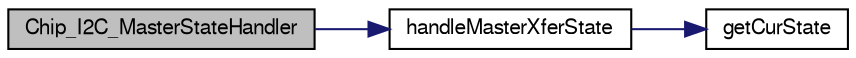 digraph "Chip_I2C_MasterStateHandler"
{
  edge [fontname="FreeSans",fontsize="10",labelfontname="FreeSans",labelfontsize="10"];
  node [fontname="FreeSans",fontsize="10",shape=record];
  rankdir="LR";
  Node1 [label="Chip_I2C_MasterStateHandler",height=0.2,width=0.4,color="black", fillcolor="grey75", style="filled", fontcolor="black"];
  Node1 -> Node2 [color="midnightblue",fontsize="10",style="solid"];
  Node2 [label="handleMasterXferState",height=0.2,width=0.4,color="black", fillcolor="white", style="filled",URL="$i2c__17xx__40xx_8c.html#a27f3909b10ee0d79e0e35c4b6aff56f3"];
  Node2 -> Node3 [color="midnightblue",fontsize="10",style="solid"];
  Node3 [label="getCurState",height=0.2,width=0.4,color="black", fillcolor="white", style="filled",URL="$i2c__17xx__40xx_8c.html#acecb6f0eb209426fd06808350763e595"];
}
